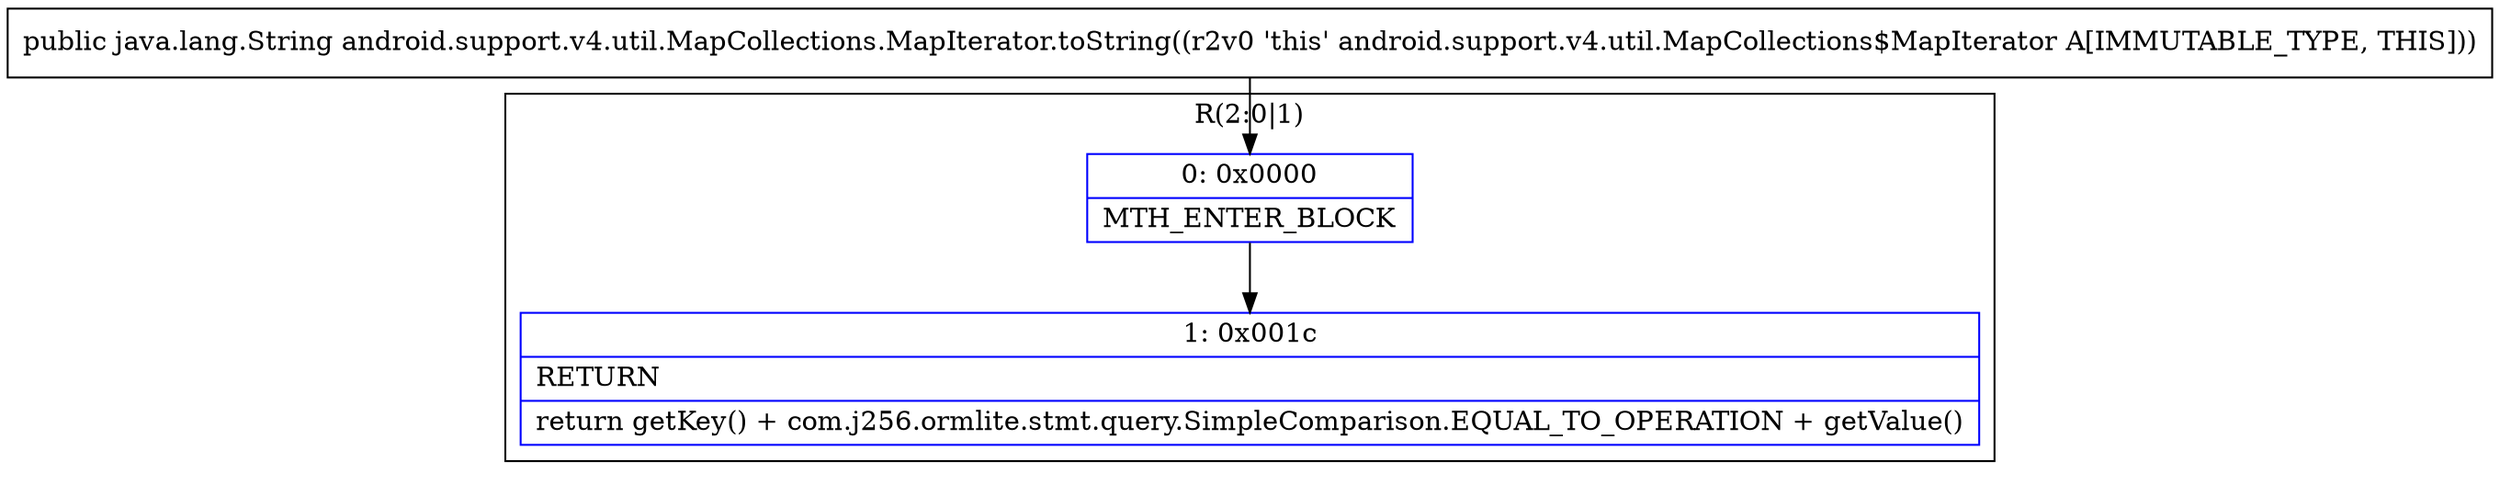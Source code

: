 digraph "CFG forandroid.support.v4.util.MapCollections.MapIterator.toString()Ljava\/lang\/String;" {
subgraph cluster_Region_1100997304 {
label = "R(2:0|1)";
node [shape=record,color=blue];
Node_0 [shape=record,label="{0\:\ 0x0000|MTH_ENTER_BLOCK\l}"];
Node_1 [shape=record,label="{1\:\ 0x001c|RETURN\l|return getKey() + com.j256.ormlite.stmt.query.SimpleComparison.EQUAL_TO_OPERATION + getValue()\l}"];
}
MethodNode[shape=record,label="{public java.lang.String android.support.v4.util.MapCollections.MapIterator.toString((r2v0 'this' android.support.v4.util.MapCollections$MapIterator A[IMMUTABLE_TYPE, THIS])) }"];
MethodNode -> Node_0;
Node_0 -> Node_1;
}


